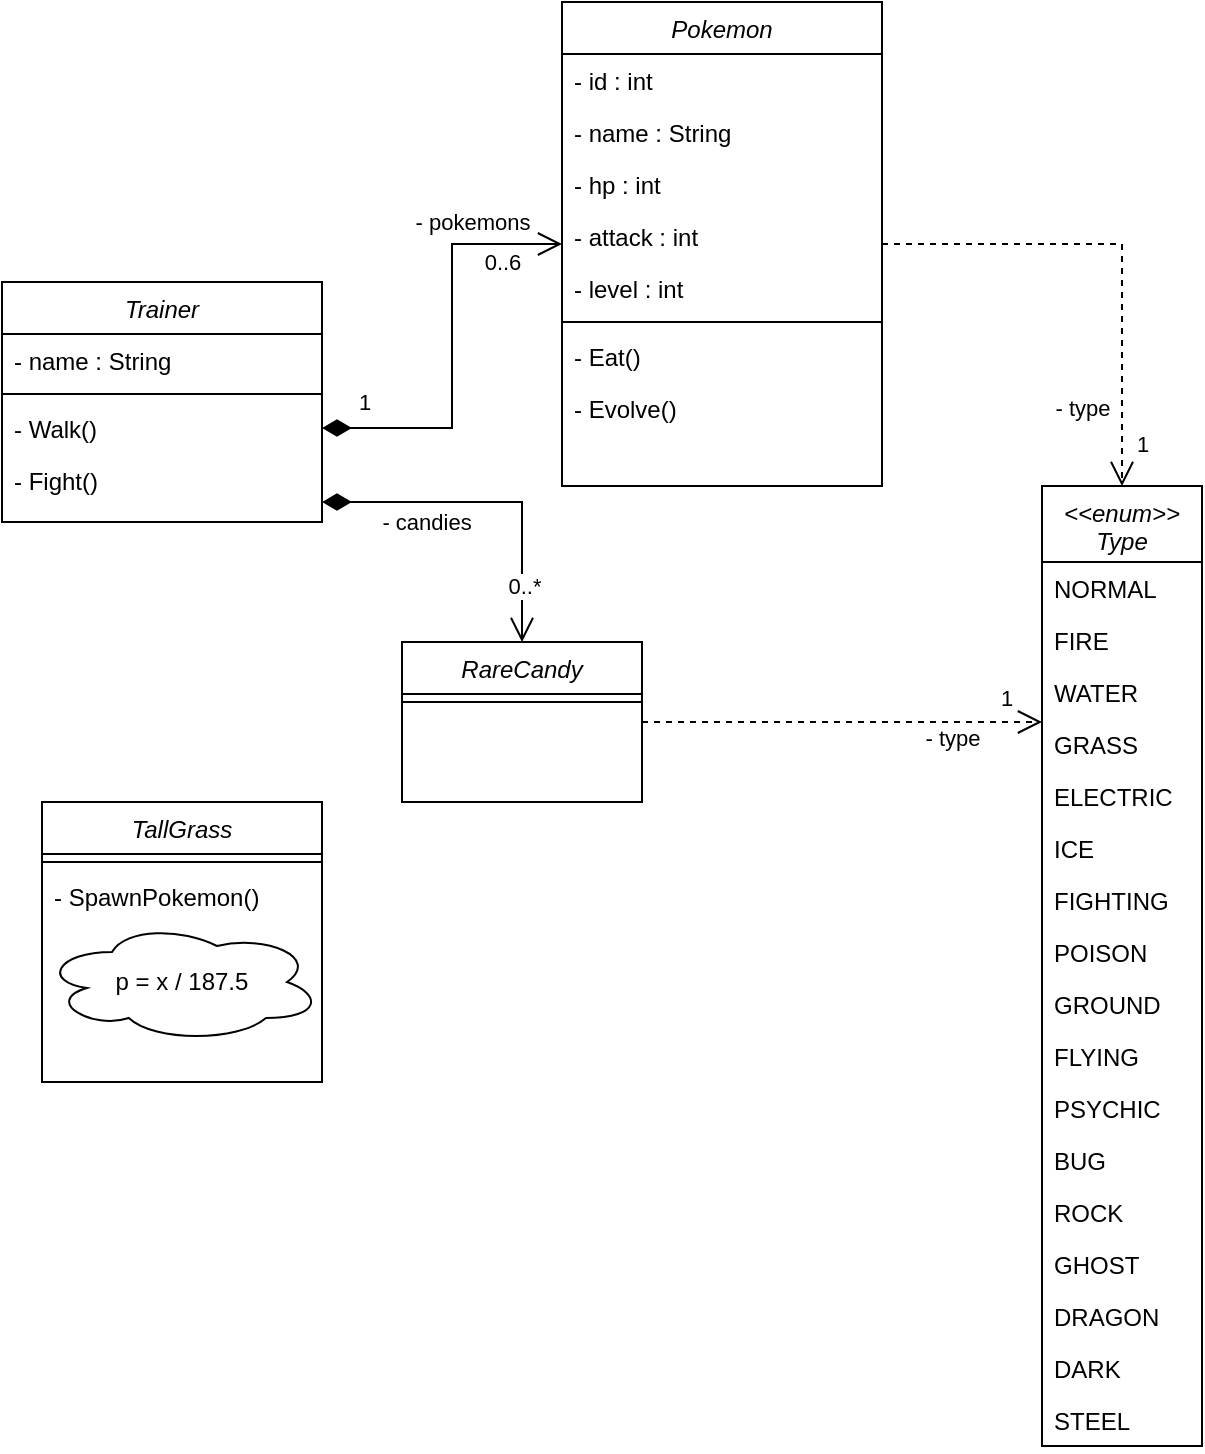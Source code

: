 <mxfile version="22.1.7" type="device">
  <diagram id="C5RBs43oDa-KdzZeNtuy" name="Page-1">
    <mxGraphModel dx="1663" dy="747" grid="1" gridSize="10" guides="1" tooltips="1" connect="1" arrows="1" fold="1" page="1" pageScale="1" pageWidth="827" pageHeight="1169" math="0" shadow="0">
      <root>
        <mxCell id="WIyWlLk6GJQsqaUBKTNV-0" />
        <mxCell id="WIyWlLk6GJQsqaUBKTNV-1" parent="WIyWlLk6GJQsqaUBKTNV-0" />
        <mxCell id="zkfFHV4jXpPFQw0GAbJ--0" value="Trainer" style="swimlane;fontStyle=2;align=center;verticalAlign=top;childLayout=stackLayout;horizontal=1;startSize=26;horizontalStack=0;resizeParent=1;resizeLast=0;collapsible=1;marginBottom=0;rounded=0;shadow=0;strokeWidth=1;" parent="WIyWlLk6GJQsqaUBKTNV-1" vertex="1">
          <mxGeometry x="-280" y="460" width="160" height="120" as="geometry">
            <mxRectangle x="230" y="140" width="160" height="26" as="alternateBounds" />
          </mxGeometry>
        </mxCell>
        <mxCell id="zkfFHV4jXpPFQw0GAbJ--1" value="- name : String" style="text;align=left;verticalAlign=top;spacingLeft=4;spacingRight=4;overflow=hidden;rotatable=0;points=[[0,0.5],[1,0.5]];portConstraint=eastwest;" parent="zkfFHV4jXpPFQw0GAbJ--0" vertex="1">
          <mxGeometry y="26" width="160" height="26" as="geometry" />
        </mxCell>
        <mxCell id="zkfFHV4jXpPFQw0GAbJ--4" value="" style="line;html=1;strokeWidth=1;align=left;verticalAlign=middle;spacingTop=-1;spacingLeft=3;spacingRight=3;rotatable=0;labelPosition=right;points=[];portConstraint=eastwest;" parent="zkfFHV4jXpPFQw0GAbJ--0" vertex="1">
          <mxGeometry y="52" width="160" height="8" as="geometry" />
        </mxCell>
        <mxCell id="zkfFHV4jXpPFQw0GAbJ--5" value="- Walk()" style="text;align=left;verticalAlign=top;spacingLeft=4;spacingRight=4;overflow=hidden;rotatable=0;points=[[0,0.5],[1,0.5]];portConstraint=eastwest;" parent="zkfFHV4jXpPFQw0GAbJ--0" vertex="1">
          <mxGeometry y="60" width="160" height="26" as="geometry" />
        </mxCell>
        <mxCell id="fQ_7sBPIyco7SPZkvf4i-10" value="- Fight()" style="text;align=left;verticalAlign=top;spacingLeft=4;spacingRight=4;overflow=hidden;rotatable=0;points=[[0,0.5],[1,0.5]];portConstraint=eastwest;" parent="zkfFHV4jXpPFQw0GAbJ--0" vertex="1">
          <mxGeometry y="86" width="160" height="26" as="geometry" />
        </mxCell>
        <mxCell id="fQ_7sBPIyco7SPZkvf4i-35" style="edgeStyle=orthogonalEdgeStyle;rounded=0;orthogonalLoop=1;jettySize=auto;html=1;endArrow=open;endFill=0;endSize=10;dashed=1;" parent="WIyWlLk6GJQsqaUBKTNV-1" source="fQ_7sBPIyco7SPZkvf4i-0" target="fQ_7sBPIyco7SPZkvf4i-27" edge="1">
          <mxGeometry relative="1" as="geometry">
            <Array as="points">
              <mxPoint x="280" y="441" />
            </Array>
          </mxGeometry>
        </mxCell>
        <mxCell id="fQ_7sBPIyco7SPZkvf4i-36" value="- type" style="edgeLabel;html=1;align=center;verticalAlign=middle;resizable=0;points=[];" parent="fQ_7sBPIyco7SPZkvf4i-35" vertex="1" connectable="0">
          <mxGeometry x="0.651" y="-1" relative="1" as="geometry">
            <mxPoint x="-19" y="3" as="offset" />
          </mxGeometry>
        </mxCell>
        <mxCell id="fQ_7sBPIyco7SPZkvf4i-37" value="1" style="edgeLabel;html=1;align=center;verticalAlign=middle;resizable=0;points=[];" parent="fQ_7sBPIyco7SPZkvf4i-35" vertex="1" connectable="0">
          <mxGeometry x="0.823" y="-1" relative="1" as="geometry">
            <mxPoint x="11" as="offset" />
          </mxGeometry>
        </mxCell>
        <mxCell id="fQ_7sBPIyco7SPZkvf4i-0" value="Pokemon" style="swimlane;fontStyle=2;align=center;verticalAlign=top;childLayout=stackLayout;horizontal=1;startSize=26;horizontalStack=0;resizeParent=1;resizeLast=0;collapsible=1;marginBottom=0;rounded=0;shadow=0;strokeWidth=1;" parent="WIyWlLk6GJQsqaUBKTNV-1" vertex="1">
          <mxGeometry y="320" width="160" height="242" as="geometry">
            <mxRectangle x="230" y="140" width="160" height="26" as="alternateBounds" />
          </mxGeometry>
        </mxCell>
        <mxCell id="fQ_7sBPIyco7SPZkvf4i-1" value="- id : int" style="text;align=left;verticalAlign=top;spacingLeft=4;spacingRight=4;overflow=hidden;rotatable=0;points=[[0,0.5],[1,0.5]];portConstraint=eastwest;" parent="fQ_7sBPIyco7SPZkvf4i-0" vertex="1">
          <mxGeometry y="26" width="160" height="26" as="geometry" />
        </mxCell>
        <mxCell id="fQ_7sBPIyco7SPZkvf4i-5" value="- name : String" style="text;align=left;verticalAlign=top;spacingLeft=4;spacingRight=4;overflow=hidden;rotatable=0;points=[[0,0.5],[1,0.5]];portConstraint=eastwest;" parent="fQ_7sBPIyco7SPZkvf4i-0" vertex="1">
          <mxGeometry y="52" width="160" height="26" as="geometry" />
        </mxCell>
        <mxCell id="fQ_7sBPIyco7SPZkvf4i-7" value="- hp : int" style="text;align=left;verticalAlign=top;spacingLeft=4;spacingRight=4;overflow=hidden;rotatable=0;points=[[0,0.5],[1,0.5]];portConstraint=eastwest;" parent="fQ_7sBPIyco7SPZkvf4i-0" vertex="1">
          <mxGeometry y="78" width="160" height="26" as="geometry" />
        </mxCell>
        <mxCell id="fQ_7sBPIyco7SPZkvf4i-6" value="- attack : int" style="text;align=left;verticalAlign=top;spacingLeft=4;spacingRight=4;overflow=hidden;rotatable=0;points=[[0,0.5],[1,0.5]];portConstraint=eastwest;" parent="fQ_7sBPIyco7SPZkvf4i-0" vertex="1">
          <mxGeometry y="104" width="160" height="26" as="geometry" />
        </mxCell>
        <mxCell id="fQ_7sBPIyco7SPZkvf4i-4" value="- level : int" style="text;align=left;verticalAlign=top;spacingLeft=4;spacingRight=4;overflow=hidden;rotatable=0;points=[[0,0.5],[1,0.5]];portConstraint=eastwest;" parent="fQ_7sBPIyco7SPZkvf4i-0" vertex="1">
          <mxGeometry y="130" width="160" height="26" as="geometry" />
        </mxCell>
        <mxCell id="fQ_7sBPIyco7SPZkvf4i-2" value="" style="line;html=1;strokeWidth=1;align=left;verticalAlign=middle;spacingTop=-1;spacingLeft=3;spacingRight=3;rotatable=0;labelPosition=right;points=[];portConstraint=eastwest;" parent="fQ_7sBPIyco7SPZkvf4i-0" vertex="1">
          <mxGeometry y="156" width="160" height="8" as="geometry" />
        </mxCell>
        <mxCell id="fQ_7sBPIyco7SPZkvf4i-3" value="- Eat()" style="text;align=left;verticalAlign=top;spacingLeft=4;spacingRight=4;overflow=hidden;rotatable=0;points=[[0,0.5],[1,0.5]];portConstraint=eastwest;" parent="fQ_7sBPIyco7SPZkvf4i-0" vertex="1">
          <mxGeometry y="164" width="160" height="26" as="geometry" />
        </mxCell>
        <mxCell id="fQ_7sBPIyco7SPZkvf4i-9" value="- Evolve()" style="text;align=left;verticalAlign=top;spacingLeft=4;spacingRight=4;overflow=hidden;rotatable=0;points=[[0,0.5],[1,0.5]];portConstraint=eastwest;" parent="fQ_7sBPIyco7SPZkvf4i-0" vertex="1">
          <mxGeometry y="190" width="160" height="26" as="geometry" />
        </mxCell>
        <mxCell id="fQ_7sBPIyco7SPZkvf4i-12" value="TallGrass" style="swimlane;fontStyle=2;align=center;verticalAlign=top;childLayout=stackLayout;horizontal=1;startSize=26;horizontalStack=0;resizeParent=1;resizeLast=0;collapsible=1;marginBottom=0;rounded=0;shadow=0;strokeWidth=1;" parent="WIyWlLk6GJQsqaUBKTNV-1" vertex="1">
          <mxGeometry x="-260" y="720" width="140" height="140" as="geometry">
            <mxRectangle x="230" y="140" width="160" height="26" as="alternateBounds" />
          </mxGeometry>
        </mxCell>
        <mxCell id="fQ_7sBPIyco7SPZkvf4i-14" value="" style="line;html=1;strokeWidth=1;align=left;verticalAlign=middle;spacingTop=-1;spacingLeft=3;spacingRight=3;rotatable=0;labelPosition=right;points=[];portConstraint=eastwest;" parent="fQ_7sBPIyco7SPZkvf4i-12" vertex="1">
          <mxGeometry y="26" width="140" height="8" as="geometry" />
        </mxCell>
        <mxCell id="fQ_7sBPIyco7SPZkvf4i-15" value="- SpawnPokemon()" style="text;align=left;verticalAlign=top;spacingLeft=4;spacingRight=4;overflow=hidden;rotatable=0;points=[[0,0.5],[1,0.5]];portConstraint=eastwest;" parent="fQ_7sBPIyco7SPZkvf4i-12" vertex="1">
          <mxGeometry y="34" width="140" height="26" as="geometry" />
        </mxCell>
        <mxCell id="fQ_7sBPIyco7SPZkvf4i-17" value="p = x / 187.5" style="ellipse;shape=cloud;whiteSpace=wrap;html=1;" parent="fQ_7sBPIyco7SPZkvf4i-12" vertex="1">
          <mxGeometry y="60" width="140" height="60" as="geometry" />
        </mxCell>
        <mxCell id="fQ_7sBPIyco7SPZkvf4i-18" style="edgeStyle=orthogonalEdgeStyle;rounded=0;orthogonalLoop=1;jettySize=auto;html=1;startArrow=diamondThin;startFill=1;strokeWidth=1;endArrow=open;endFill=0;endSize=10;startSize=12;" parent="WIyWlLk6GJQsqaUBKTNV-1" source="zkfFHV4jXpPFQw0GAbJ--5" target="fQ_7sBPIyco7SPZkvf4i-0" edge="1">
          <mxGeometry relative="1" as="geometry" />
        </mxCell>
        <mxCell id="fQ_7sBPIyco7SPZkvf4i-19" value="0..6" style="edgeLabel;html=1;align=center;verticalAlign=middle;resizable=0;points=[];" parent="fQ_7sBPIyco7SPZkvf4i-18" vertex="1" connectable="0">
          <mxGeometry x="0.632" y="3" relative="1" as="geometry">
            <mxPoint x="9" y="12" as="offset" />
          </mxGeometry>
        </mxCell>
        <mxCell id="fQ_7sBPIyco7SPZkvf4i-58" value="- pokemons" style="edgeLabel;html=1;align=center;verticalAlign=middle;resizable=0;points=[];" parent="fQ_7sBPIyco7SPZkvf4i-18" vertex="1" connectable="0">
          <mxGeometry x="0.577" y="2" relative="1" as="geometry">
            <mxPoint y="-9" as="offset" />
          </mxGeometry>
        </mxCell>
        <mxCell id="B3x00GDOqrIYNqNBGqu6-0" value="1" style="edgeLabel;html=1;align=center;verticalAlign=middle;resizable=0;points=[];" vertex="1" connectable="0" parent="fQ_7sBPIyco7SPZkvf4i-18">
          <mxGeometry x="-0.808" relative="1" as="geometry">
            <mxPoint y="-13" as="offset" />
          </mxGeometry>
        </mxCell>
        <mxCell id="fQ_7sBPIyco7SPZkvf4i-32" style="edgeStyle=orthogonalEdgeStyle;rounded=0;orthogonalLoop=1;jettySize=auto;html=1;endArrow=open;endFill=0;endSize=10;dashed=1;" parent="WIyWlLk6GJQsqaUBKTNV-1" source="fQ_7sBPIyco7SPZkvf4i-20" target="fQ_7sBPIyco7SPZkvf4i-27" edge="1">
          <mxGeometry relative="1" as="geometry">
            <Array as="points">
              <mxPoint x="200" y="680" />
              <mxPoint x="200" y="680" />
            </Array>
          </mxGeometry>
        </mxCell>
        <mxCell id="fQ_7sBPIyco7SPZkvf4i-33" value="- type" style="edgeLabel;html=1;align=center;verticalAlign=middle;resizable=0;points=[];" parent="fQ_7sBPIyco7SPZkvf4i-32" vertex="1" connectable="0">
          <mxGeometry x="0.488" y="1" relative="1" as="geometry">
            <mxPoint x="6" y="9" as="offset" />
          </mxGeometry>
        </mxCell>
        <mxCell id="fQ_7sBPIyco7SPZkvf4i-34" value="1" style="edgeLabel;html=1;align=center;verticalAlign=middle;resizable=0;points=[];" parent="fQ_7sBPIyco7SPZkvf4i-32" vertex="1" connectable="0">
          <mxGeometry x="0.756" y="2" relative="1" as="geometry">
            <mxPoint x="6" y="-10" as="offset" />
          </mxGeometry>
        </mxCell>
        <mxCell id="fQ_7sBPIyco7SPZkvf4i-20" value="RareCandy" style="swimlane;fontStyle=2;align=center;verticalAlign=top;childLayout=stackLayout;horizontal=1;startSize=26;horizontalStack=0;resizeParent=1;resizeLast=0;collapsible=1;marginBottom=0;rounded=0;shadow=0;strokeWidth=1;" parent="WIyWlLk6GJQsqaUBKTNV-1" vertex="1">
          <mxGeometry x="-80" y="640" width="120" height="80" as="geometry">
            <mxRectangle x="230" y="140" width="160" height="26" as="alternateBounds" />
          </mxGeometry>
        </mxCell>
        <mxCell id="fQ_7sBPIyco7SPZkvf4i-22" value="" style="line;html=1;strokeWidth=1;align=left;verticalAlign=middle;spacingTop=-1;spacingLeft=3;spacingRight=3;rotatable=0;labelPosition=right;points=[];portConstraint=eastwest;" parent="fQ_7sBPIyco7SPZkvf4i-20" vertex="1">
          <mxGeometry y="26" width="120" height="8" as="geometry" />
        </mxCell>
        <mxCell id="fQ_7sBPIyco7SPZkvf4i-25" style="edgeStyle=orthogonalEdgeStyle;rounded=0;orthogonalLoop=1;jettySize=auto;html=1;startArrow=diamondThin;startFill=1;endArrow=open;endFill=0;endSize=10;startSize=12;" parent="WIyWlLk6GJQsqaUBKTNV-1" source="fQ_7sBPIyco7SPZkvf4i-10" target="fQ_7sBPIyco7SPZkvf4i-20" edge="1">
          <mxGeometry relative="1" as="geometry">
            <Array as="points">
              <mxPoint x="-20" y="570" />
            </Array>
          </mxGeometry>
        </mxCell>
        <mxCell id="fQ_7sBPIyco7SPZkvf4i-26" value="0..*" style="edgeLabel;html=1;align=center;verticalAlign=middle;resizable=0;points=[];" parent="fQ_7sBPIyco7SPZkvf4i-25" vertex="1" connectable="0">
          <mxGeometry x="0.668" y="1" relative="1" as="geometry">
            <mxPoint as="offset" />
          </mxGeometry>
        </mxCell>
        <mxCell id="fQ_7sBPIyco7SPZkvf4i-56" value="- candies" style="edgeLabel;html=1;align=center;verticalAlign=middle;resizable=0;points=[];" parent="fQ_7sBPIyco7SPZkvf4i-25" vertex="1" connectable="0">
          <mxGeometry x="-0.387" y="-1" relative="1" as="geometry">
            <mxPoint y="9" as="offset" />
          </mxGeometry>
        </mxCell>
        <mxCell id="fQ_7sBPIyco7SPZkvf4i-27" value="&lt;&lt;enum&gt;&gt;&#xa;Type" style="swimlane;fontStyle=2;align=center;verticalAlign=top;childLayout=stackLayout;horizontal=1;startSize=38;horizontalStack=0;resizeParent=1;resizeLast=0;collapsible=1;marginBottom=0;rounded=0;shadow=0;strokeWidth=1;spacingBottom=-1;" parent="WIyWlLk6GJQsqaUBKTNV-1" vertex="1">
          <mxGeometry x="240" y="562" width="80" height="480" as="geometry">
            <mxRectangle x="680" y="362" width="160" height="26" as="alternateBounds" />
          </mxGeometry>
        </mxCell>
        <mxCell id="fQ_7sBPIyco7SPZkvf4i-39" value="NORMAL" style="text;align=left;verticalAlign=top;spacingLeft=4;spacingRight=4;overflow=hidden;rotatable=0;points=[[0,0.5],[1,0.5]];portConstraint=eastwest;" parent="fQ_7sBPIyco7SPZkvf4i-27" vertex="1">
          <mxGeometry y="38" width="80" height="26" as="geometry" />
        </mxCell>
        <mxCell id="fQ_7sBPIyco7SPZkvf4i-40" value="FIRE" style="text;align=left;verticalAlign=top;spacingLeft=4;spacingRight=4;overflow=hidden;rotatable=0;points=[[0,0.5],[1,0.5]];portConstraint=eastwest;" parent="fQ_7sBPIyco7SPZkvf4i-27" vertex="1">
          <mxGeometry y="64" width="80" height="26" as="geometry" />
        </mxCell>
        <mxCell id="fQ_7sBPIyco7SPZkvf4i-41" value="WATER" style="text;align=left;verticalAlign=top;spacingLeft=4;spacingRight=4;overflow=hidden;rotatable=0;points=[[0,0.5],[1,0.5]];portConstraint=eastwest;" parent="fQ_7sBPIyco7SPZkvf4i-27" vertex="1">
          <mxGeometry y="90" width="80" height="26" as="geometry" />
        </mxCell>
        <mxCell id="fQ_7sBPIyco7SPZkvf4i-45" value="GRASS" style="text;align=left;verticalAlign=top;spacingLeft=4;spacingRight=4;overflow=hidden;rotatable=0;points=[[0,0.5],[1,0.5]];portConstraint=eastwest;" parent="fQ_7sBPIyco7SPZkvf4i-27" vertex="1">
          <mxGeometry y="116" width="80" height="26" as="geometry" />
        </mxCell>
        <mxCell id="fQ_7sBPIyco7SPZkvf4i-47" value="ELECTRIC" style="text;align=left;verticalAlign=top;spacingLeft=4;spacingRight=4;overflow=hidden;rotatable=0;points=[[0,0.5],[1,0.5]];portConstraint=eastwest;" parent="fQ_7sBPIyco7SPZkvf4i-27" vertex="1">
          <mxGeometry y="142" width="80" height="26" as="geometry" />
        </mxCell>
        <mxCell id="fQ_7sBPIyco7SPZkvf4i-51" value="ICE" style="text;align=left;verticalAlign=top;spacingLeft=4;spacingRight=4;overflow=hidden;rotatable=0;points=[[0,0.5],[1,0.5]];portConstraint=eastwest;" parent="fQ_7sBPIyco7SPZkvf4i-27" vertex="1">
          <mxGeometry y="168" width="80" height="26" as="geometry" />
        </mxCell>
        <mxCell id="fQ_7sBPIyco7SPZkvf4i-53" value="FIGHTING" style="text;align=left;verticalAlign=top;spacingLeft=4;spacingRight=4;overflow=hidden;rotatable=0;points=[[0,0.5],[1,0.5]];portConstraint=eastwest;" parent="fQ_7sBPIyco7SPZkvf4i-27" vertex="1">
          <mxGeometry y="194" width="80" height="26" as="geometry" />
        </mxCell>
        <mxCell id="fQ_7sBPIyco7SPZkvf4i-54" value="POISON" style="text;align=left;verticalAlign=top;spacingLeft=4;spacingRight=4;overflow=hidden;rotatable=0;points=[[0,0.5],[1,0.5]];portConstraint=eastwest;" parent="fQ_7sBPIyco7SPZkvf4i-27" vertex="1">
          <mxGeometry y="220" width="80" height="26" as="geometry" />
        </mxCell>
        <mxCell id="fQ_7sBPIyco7SPZkvf4i-55" value="GROUND" style="text;align=left;verticalAlign=top;spacingLeft=4;spacingRight=4;overflow=hidden;rotatable=0;points=[[0,0.5],[1,0.5]];portConstraint=eastwest;" parent="fQ_7sBPIyco7SPZkvf4i-27" vertex="1">
          <mxGeometry y="246" width="80" height="26" as="geometry" />
        </mxCell>
        <mxCell id="fQ_7sBPIyco7SPZkvf4i-52" value="FLYING" style="text;align=left;verticalAlign=top;spacingLeft=4;spacingRight=4;overflow=hidden;rotatable=0;points=[[0,0.5],[1,0.5]];portConstraint=eastwest;" parent="fQ_7sBPIyco7SPZkvf4i-27" vertex="1">
          <mxGeometry y="272" width="80" height="26" as="geometry" />
        </mxCell>
        <mxCell id="fQ_7sBPIyco7SPZkvf4i-50" value="PSYCHIC" style="text;align=left;verticalAlign=top;spacingLeft=4;spacingRight=4;overflow=hidden;rotatable=0;points=[[0,0.5],[1,0.5]];portConstraint=eastwest;" parent="fQ_7sBPIyco7SPZkvf4i-27" vertex="1">
          <mxGeometry y="298" width="80" height="26" as="geometry" />
        </mxCell>
        <mxCell id="fQ_7sBPIyco7SPZkvf4i-49" value="BUG" style="text;align=left;verticalAlign=top;spacingLeft=4;spacingRight=4;overflow=hidden;rotatable=0;points=[[0,0.5],[1,0.5]];portConstraint=eastwest;" parent="fQ_7sBPIyco7SPZkvf4i-27" vertex="1">
          <mxGeometry y="324" width="80" height="26" as="geometry" />
        </mxCell>
        <mxCell id="fQ_7sBPIyco7SPZkvf4i-48" value="ROCK" style="text;align=left;verticalAlign=top;spacingLeft=4;spacingRight=4;overflow=hidden;rotatable=0;points=[[0,0.5],[1,0.5]];portConstraint=eastwest;" parent="fQ_7sBPIyco7SPZkvf4i-27" vertex="1">
          <mxGeometry y="350" width="80" height="26" as="geometry" />
        </mxCell>
        <mxCell id="fQ_7sBPIyco7SPZkvf4i-46" value="GHOST" style="text;align=left;verticalAlign=top;spacingLeft=4;spacingRight=4;overflow=hidden;rotatable=0;points=[[0,0.5],[1,0.5]];portConstraint=eastwest;" parent="fQ_7sBPIyco7SPZkvf4i-27" vertex="1">
          <mxGeometry y="376" width="80" height="26" as="geometry" />
        </mxCell>
        <mxCell id="fQ_7sBPIyco7SPZkvf4i-44" value="DRAGON" style="text;align=left;verticalAlign=top;spacingLeft=4;spacingRight=4;overflow=hidden;rotatable=0;points=[[0,0.5],[1,0.5]];portConstraint=eastwest;" parent="fQ_7sBPIyco7SPZkvf4i-27" vertex="1">
          <mxGeometry y="402" width="80" height="26" as="geometry" />
        </mxCell>
        <mxCell id="fQ_7sBPIyco7SPZkvf4i-43" value="DARK" style="text;align=left;verticalAlign=top;spacingLeft=4;spacingRight=4;overflow=hidden;rotatable=0;points=[[0,0.5],[1,0.5]];portConstraint=eastwest;" parent="fQ_7sBPIyco7SPZkvf4i-27" vertex="1">
          <mxGeometry y="428" width="80" height="26" as="geometry" />
        </mxCell>
        <mxCell id="fQ_7sBPIyco7SPZkvf4i-42" value="STEEL" style="text;align=left;verticalAlign=top;spacingLeft=4;spacingRight=4;overflow=hidden;rotatable=0;points=[[0,0.5],[1,0.5]];portConstraint=eastwest;" parent="fQ_7sBPIyco7SPZkvf4i-27" vertex="1">
          <mxGeometry y="454" width="80" height="26" as="geometry" />
        </mxCell>
      </root>
    </mxGraphModel>
  </diagram>
</mxfile>
